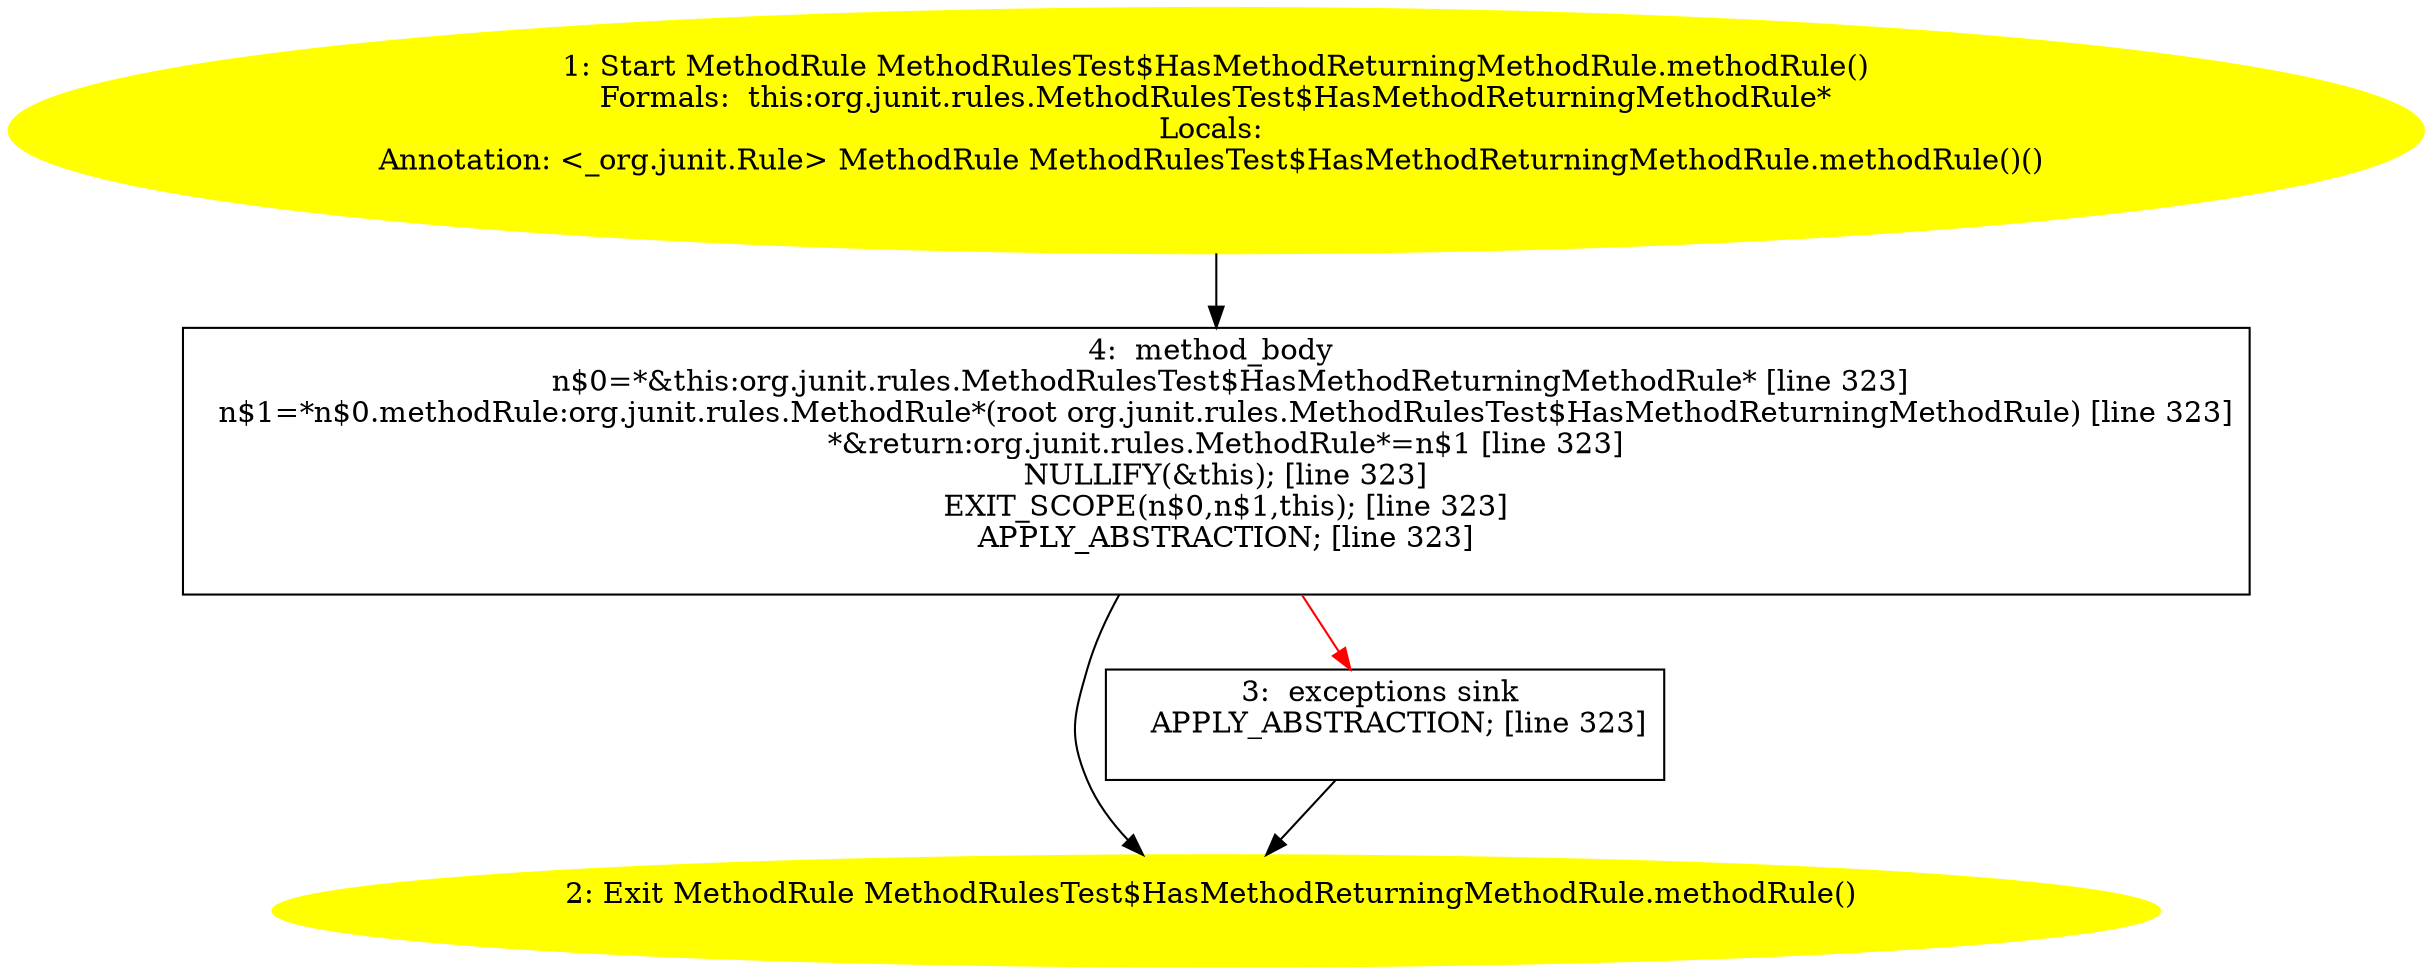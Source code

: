 /* @generated */
digraph cfg {
"org.junit.rules.MethodRulesTest$HasMethodReturningMethodRule.methodRule():org.junit.rules.MethodRule.34031124a8330b8407b1982cae509c85_1" [label="1: Start MethodRule MethodRulesTest$HasMethodReturningMethodRule.methodRule()\nFormals:  this:org.junit.rules.MethodRulesTest$HasMethodReturningMethodRule*\nLocals: \nAnnotation: <_org.junit.Rule> MethodRule MethodRulesTest$HasMethodReturningMethodRule.methodRule()() \n  " color=yellow style=filled]
	

	 "org.junit.rules.MethodRulesTest$HasMethodReturningMethodRule.methodRule():org.junit.rules.MethodRule.34031124a8330b8407b1982cae509c85_1" -> "org.junit.rules.MethodRulesTest$HasMethodReturningMethodRule.methodRule():org.junit.rules.MethodRule.34031124a8330b8407b1982cae509c85_4" ;
"org.junit.rules.MethodRulesTest$HasMethodReturningMethodRule.methodRule():org.junit.rules.MethodRule.34031124a8330b8407b1982cae509c85_2" [label="2: Exit MethodRule MethodRulesTest$HasMethodReturningMethodRule.methodRule() \n  " color=yellow style=filled]
	

"org.junit.rules.MethodRulesTest$HasMethodReturningMethodRule.methodRule():org.junit.rules.MethodRule.34031124a8330b8407b1982cae509c85_3" [label="3:  exceptions sink \n   APPLY_ABSTRACTION; [line 323]\n " shape="box"]
	

	 "org.junit.rules.MethodRulesTest$HasMethodReturningMethodRule.methodRule():org.junit.rules.MethodRule.34031124a8330b8407b1982cae509c85_3" -> "org.junit.rules.MethodRulesTest$HasMethodReturningMethodRule.methodRule():org.junit.rules.MethodRule.34031124a8330b8407b1982cae509c85_2" ;
"org.junit.rules.MethodRulesTest$HasMethodReturningMethodRule.methodRule():org.junit.rules.MethodRule.34031124a8330b8407b1982cae509c85_4" [label="4:  method_body \n   n$0=*&this:org.junit.rules.MethodRulesTest$HasMethodReturningMethodRule* [line 323]\n  n$1=*n$0.methodRule:org.junit.rules.MethodRule*(root org.junit.rules.MethodRulesTest$HasMethodReturningMethodRule) [line 323]\n  *&return:org.junit.rules.MethodRule*=n$1 [line 323]\n  NULLIFY(&this); [line 323]\n  EXIT_SCOPE(n$0,n$1,this); [line 323]\n  APPLY_ABSTRACTION; [line 323]\n " shape="box"]
	

	 "org.junit.rules.MethodRulesTest$HasMethodReturningMethodRule.methodRule():org.junit.rules.MethodRule.34031124a8330b8407b1982cae509c85_4" -> "org.junit.rules.MethodRulesTest$HasMethodReturningMethodRule.methodRule():org.junit.rules.MethodRule.34031124a8330b8407b1982cae509c85_2" ;
	 "org.junit.rules.MethodRulesTest$HasMethodReturningMethodRule.methodRule():org.junit.rules.MethodRule.34031124a8330b8407b1982cae509c85_4" -> "org.junit.rules.MethodRulesTest$HasMethodReturningMethodRule.methodRule():org.junit.rules.MethodRule.34031124a8330b8407b1982cae509c85_3" [color="red" ];
}
